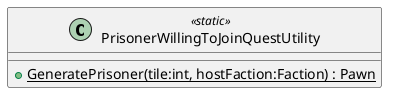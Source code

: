 @startuml
class PrisonerWillingToJoinQuestUtility <<static>> {
    + {static} GeneratePrisoner(tile:int, hostFaction:Faction) : Pawn
}
@enduml
